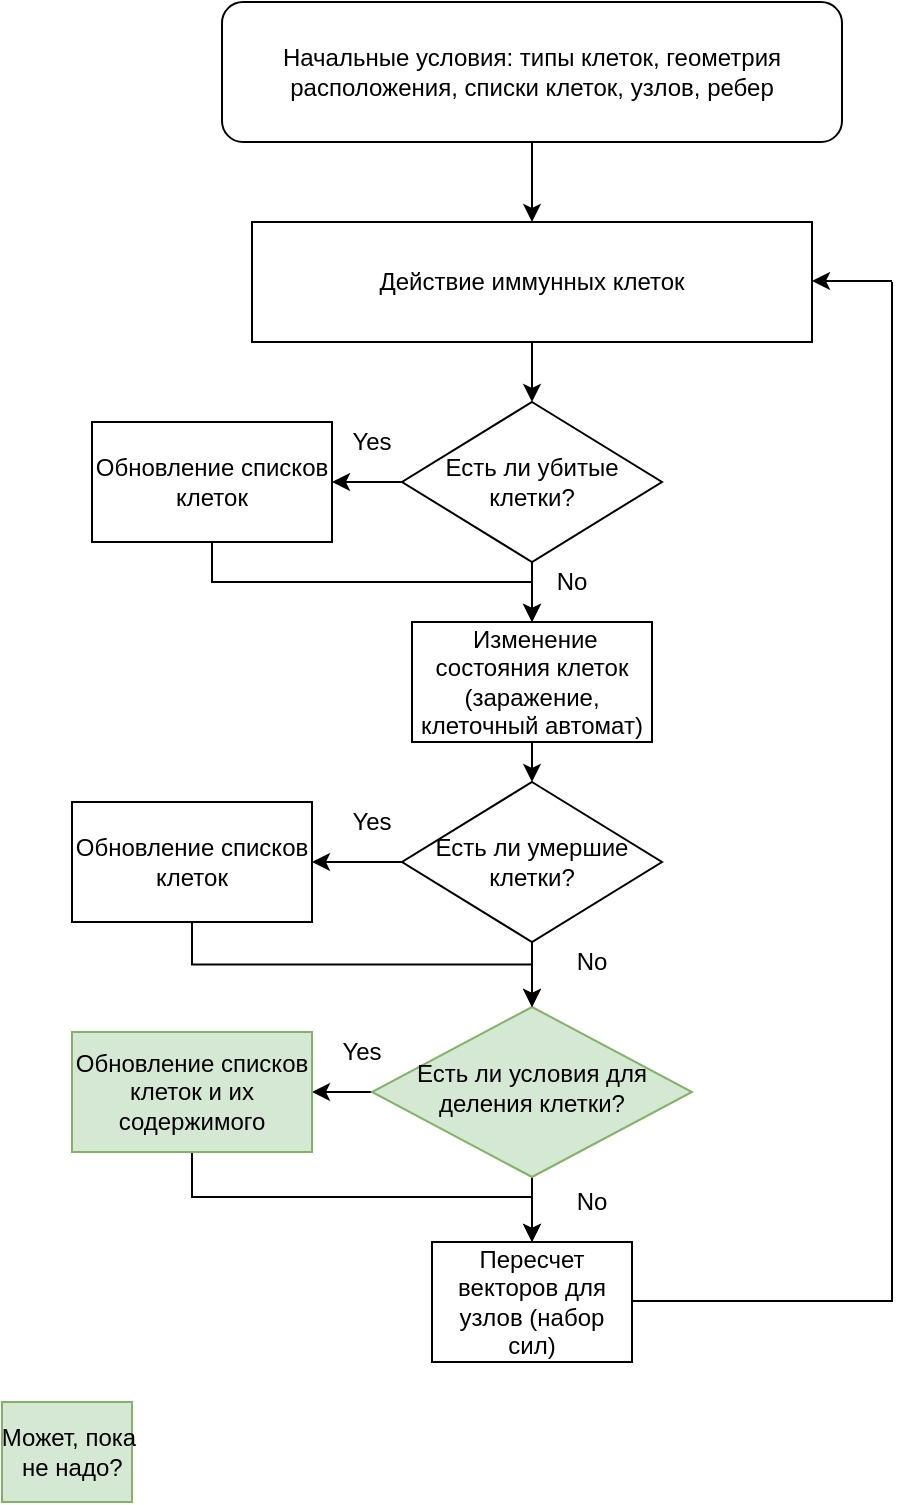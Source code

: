 <mxfile version="12.8.5" type="google" pages="3"><diagram id="C5RBs43oDa-KdzZeNtuy" name="Page-1"><mxGraphModel dx="2249" dy="745" grid="1" gridSize="10" guides="1" tooltips="1" connect="1" arrows="1" fold="1" page="1" pageScale="1" pageWidth="827" pageHeight="1169" math="0" shadow="0"><root><mxCell id="WIyWlLk6GJQsqaUBKTNV-0"/><mxCell id="WIyWlLk6GJQsqaUBKTNV-1" parent="WIyWlLk6GJQsqaUBKTNV-0"/><mxCell id="aCpqsOG1K6rapYn-2oq1-1" style="edgeStyle=orthogonalEdgeStyle;rounded=0;orthogonalLoop=1;jettySize=auto;html=1;exitX=0.5;exitY=1;exitDx=0;exitDy=0;entryX=0.5;entryY=0;entryDx=0;entryDy=0;" edge="1" parent="WIyWlLk6GJQsqaUBKTNV-1" source="WIyWlLk6GJQsqaUBKTNV-3" target="LQNZfrvs3DlRAXEN0VES-21"><mxGeometry relative="1" as="geometry"/></mxCell><mxCell id="WIyWlLk6GJQsqaUBKTNV-3" value="Начальные условия: типы клеток, геометрия расположения, списки клеток, узлов, ребер" style="rounded=1;whiteSpace=wrap;html=1;fontSize=12;glass=0;strokeWidth=1;shadow=0;" parent="WIyWlLk6GJQsqaUBKTNV-1" vertex="1"><mxGeometry x="-255" y="10" width="310" height="70" as="geometry"/></mxCell><mxCell id="aCpqsOG1K6rapYn-2oq1-20" style="edgeStyle=orthogonalEdgeStyle;rounded=0;orthogonalLoop=1;jettySize=auto;html=1;exitX=0;exitY=0.5;exitDx=0;exitDy=0;entryX=1;entryY=0.5;entryDx=0;entryDy=0;" edge="1" parent="WIyWlLk6GJQsqaUBKTNV-1" source="WIyWlLk6GJQsqaUBKTNV-6" target="LQNZfrvs3DlRAXEN0VES-6"><mxGeometry relative="1" as="geometry"/></mxCell><mxCell id="aCpqsOG1K6rapYn-2oq1-22" style="edgeStyle=orthogonalEdgeStyle;rounded=0;orthogonalLoop=1;jettySize=auto;html=1;exitX=0.5;exitY=1;exitDx=0;exitDy=0;" edge="1" parent="WIyWlLk6GJQsqaUBKTNV-1" source="WIyWlLk6GJQsqaUBKTNV-6"><mxGeometry relative="1" as="geometry"><mxPoint x="-100" y="630" as="targetPoint"/></mxGeometry></mxCell><mxCell id="WIyWlLk6GJQsqaUBKTNV-6" value="Есть ли условия для деления клетки?" style="rhombus;whiteSpace=wrap;html=1;shadow=0;fontFamily=Helvetica;fontSize=12;align=center;strokeWidth=1;spacing=6;spacingTop=-4;fillColor=#d5e8d4;strokeColor=#82b366;" parent="WIyWlLk6GJQsqaUBKTNV-1" vertex="1"><mxGeometry x="-180" y="512.5" width="160" height="85" as="geometry"/></mxCell><mxCell id="LQNZfrvs3DlRAXEN0VES-0" value="Пересчет векторов для узлов (набор сил)" style="rounded=0;whiteSpace=wrap;html=1;" parent="WIyWlLk6GJQsqaUBKTNV-1" vertex="1"><mxGeometry x="-150" y="630" width="100" height="60" as="geometry"/></mxCell><mxCell id="aCpqsOG1K6rapYn-2oq1-21" style="edgeStyle=orthogonalEdgeStyle;rounded=0;orthogonalLoop=1;jettySize=auto;html=1;exitX=0.5;exitY=1;exitDx=0;exitDy=0;entryX=0.5;entryY=0;entryDx=0;entryDy=0;" edge="1" parent="WIyWlLk6GJQsqaUBKTNV-1" source="LQNZfrvs3DlRAXEN0VES-6" target="LQNZfrvs3DlRAXEN0VES-0"><mxGeometry relative="1" as="geometry"/></mxCell><mxCell id="LQNZfrvs3DlRAXEN0VES-6" value="Обновление списков клеток и их содержимого" style="rounded=0;whiteSpace=wrap;html=1;fillColor=#d5e8d4;strokeColor=#82b366;" parent="WIyWlLk6GJQsqaUBKTNV-1" vertex="1"><mxGeometry x="-330" y="525" width="120" height="60" as="geometry"/></mxCell><mxCell id="aCpqsOG1K6rapYn-2oq1-12" style="edgeStyle=orthogonalEdgeStyle;rounded=0;orthogonalLoop=1;jettySize=auto;html=1;exitX=0.5;exitY=1;exitDx=0;exitDy=0;entryX=0.5;entryY=0;entryDx=0;entryDy=0;" edge="1" parent="WIyWlLk6GJQsqaUBKTNV-1" source="LQNZfrvs3DlRAXEN0VES-21" target="aCpqsOG1K6rapYn-2oq1-3"><mxGeometry relative="1" as="geometry"/></mxCell><mxCell id="LQNZfrvs3DlRAXEN0VES-21" value="&lt;span style=&quot;white-space: normal&quot;&gt;Действие иммунных клеток&lt;/span&gt;" style="rounded=0;whiteSpace=wrap;html=1;" parent="WIyWlLk6GJQsqaUBKTNV-1" vertex="1"><mxGeometry x="-240" y="120" width="280" height="60" as="geometry"/></mxCell><mxCell id="aCpqsOG1K6rapYn-2oq1-16" style="edgeStyle=orthogonalEdgeStyle;rounded=0;orthogonalLoop=1;jettySize=auto;html=1;exitX=0.5;exitY=1;exitDx=0;exitDy=0;entryX=0.5;entryY=0;entryDx=0;entryDy=0;" edge="1" parent="WIyWlLk6GJQsqaUBKTNV-1" source="aCpqsOG1K6rapYn-2oq1-0" target="aCpqsOG1K6rapYn-2oq1-5"><mxGeometry relative="1" as="geometry"/></mxCell><mxCell id="aCpqsOG1K6rapYn-2oq1-0" value="&lt;span style=&quot;white-space: normal&quot;&gt;&amp;nbsp;Изменение состояния клеток (заражение, клеточный автомат)&lt;/span&gt;" style="rounded=0;whiteSpace=wrap;html=1;" vertex="1" parent="WIyWlLk6GJQsqaUBKTNV-1"><mxGeometry x="-160" y="320" width="120" height="60" as="geometry"/></mxCell><mxCell id="aCpqsOG1K6rapYn-2oq1-13" style="edgeStyle=orthogonalEdgeStyle;rounded=0;orthogonalLoop=1;jettySize=auto;html=1;exitX=0;exitY=0.5;exitDx=0;exitDy=0;entryX=1;entryY=0.5;entryDx=0;entryDy=0;" edge="1" parent="WIyWlLk6GJQsqaUBKTNV-1" source="aCpqsOG1K6rapYn-2oq1-3" target="aCpqsOG1K6rapYn-2oq1-4"><mxGeometry relative="1" as="geometry"/></mxCell><mxCell id="aCpqsOG1K6rapYn-2oq1-15" style="edgeStyle=orthogonalEdgeStyle;rounded=0;orthogonalLoop=1;jettySize=auto;html=1;exitX=0.5;exitY=1;exitDx=0;exitDy=0;" edge="1" parent="WIyWlLk6GJQsqaUBKTNV-1" source="aCpqsOG1K6rapYn-2oq1-3"><mxGeometry relative="1" as="geometry"><mxPoint x="-100" y="320" as="targetPoint"/></mxGeometry></mxCell><mxCell id="aCpqsOG1K6rapYn-2oq1-3" value="Есть ли убитые клетки?" style="rhombus;whiteSpace=wrap;html=1;" vertex="1" parent="WIyWlLk6GJQsqaUBKTNV-1"><mxGeometry x="-165" y="210" width="130" height="80" as="geometry"/></mxCell><mxCell id="aCpqsOG1K6rapYn-2oq1-14" style="edgeStyle=orthogonalEdgeStyle;rounded=0;orthogonalLoop=1;jettySize=auto;html=1;exitX=0.5;exitY=1;exitDx=0;exitDy=0;entryX=0.5;entryY=0;entryDx=0;entryDy=0;" edge="1" parent="WIyWlLk6GJQsqaUBKTNV-1" source="aCpqsOG1K6rapYn-2oq1-4" target="aCpqsOG1K6rapYn-2oq1-0"><mxGeometry relative="1" as="geometry"/></mxCell><mxCell id="aCpqsOG1K6rapYn-2oq1-4" value="Обновление списков клеток" style="rounded=0;whiteSpace=wrap;html=1;" vertex="1" parent="WIyWlLk6GJQsqaUBKTNV-1"><mxGeometry x="-320" y="220" width="120" height="60" as="geometry"/></mxCell><mxCell id="aCpqsOG1K6rapYn-2oq1-17" style="edgeStyle=orthogonalEdgeStyle;rounded=0;orthogonalLoop=1;jettySize=auto;html=1;exitX=0;exitY=0.5;exitDx=0;exitDy=0;entryX=1;entryY=0.5;entryDx=0;entryDy=0;" edge="1" parent="WIyWlLk6GJQsqaUBKTNV-1" source="aCpqsOG1K6rapYn-2oq1-5" target="aCpqsOG1K6rapYn-2oq1-6"><mxGeometry relative="1" as="geometry"/></mxCell><mxCell id="aCpqsOG1K6rapYn-2oq1-19" style="edgeStyle=orthogonalEdgeStyle;rounded=0;orthogonalLoop=1;jettySize=auto;html=1;exitX=0.5;exitY=1;exitDx=0;exitDy=0;entryX=0.5;entryY=0;entryDx=0;entryDy=0;" edge="1" parent="WIyWlLk6GJQsqaUBKTNV-1" source="aCpqsOG1K6rapYn-2oq1-5" target="WIyWlLk6GJQsqaUBKTNV-6"><mxGeometry relative="1" as="geometry"><mxPoint x="-100" y="510" as="targetPoint"/></mxGeometry></mxCell><mxCell id="aCpqsOG1K6rapYn-2oq1-5" value="Есть ли умершие клетки?" style="rhombus;whiteSpace=wrap;html=1;" vertex="1" parent="WIyWlLk6GJQsqaUBKTNV-1"><mxGeometry x="-165" y="400" width="130" height="80" as="geometry"/></mxCell><mxCell id="aCpqsOG1K6rapYn-2oq1-18" style="edgeStyle=orthogonalEdgeStyle;rounded=0;orthogonalLoop=1;jettySize=auto;html=1;exitX=0.5;exitY=1;exitDx=0;exitDy=0;entryX=0.5;entryY=0;entryDx=0;entryDy=0;" edge="1" parent="WIyWlLk6GJQsqaUBKTNV-1" source="aCpqsOG1K6rapYn-2oq1-6" target="WIyWlLk6GJQsqaUBKTNV-6"><mxGeometry relative="1" as="geometry"/></mxCell><mxCell id="aCpqsOG1K6rapYn-2oq1-6" value="Обновление списков клеток" style="rounded=0;whiteSpace=wrap;html=1;" vertex="1" parent="WIyWlLk6GJQsqaUBKTNV-1"><mxGeometry x="-330" y="410" width="120" height="60" as="geometry"/></mxCell><mxCell id="aCpqsOG1K6rapYn-2oq1-28" value="" style="group" vertex="1" connectable="0" parent="WIyWlLk6GJQsqaUBKTNV-1"><mxGeometry x="-50" y="149.5" width="130" height="510.5" as="geometry"/></mxCell><mxCell id="aCpqsOG1K6rapYn-2oq1-25" value="" style="endArrow=none;html=1;" edge="1" parent="aCpqsOG1K6rapYn-2oq1-28"><mxGeometry width="50" height="50" relative="1" as="geometry"><mxPoint x="130" y="510.5" as="sourcePoint"/><mxPoint x="130" y="0.5" as="targetPoint"/></mxGeometry></mxCell><mxCell id="aCpqsOG1K6rapYn-2oq1-26" value="" style="endArrow=classic;html=1;" edge="1" parent="aCpqsOG1K6rapYn-2oq1-28"><mxGeometry width="50" height="50" relative="1" as="geometry"><mxPoint x="130" as="sourcePoint"/><mxPoint x="90" as="targetPoint"/></mxGeometry></mxCell><mxCell id="aCpqsOG1K6rapYn-2oq1-27" value="" style="endArrow=none;html=1;" edge="1" parent="aCpqsOG1K6rapYn-2oq1-28"><mxGeometry width="50" height="50" relative="1" as="geometry"><mxPoint y="510" as="sourcePoint"/><mxPoint x="130" y="510" as="targetPoint"/></mxGeometry></mxCell><mxCell id="aCpqsOG1K6rapYn-2oq1-29" value="No" style="text;html=1;strokeColor=none;fillColor=none;align=center;verticalAlign=middle;whiteSpace=wrap;rounded=0;" vertex="1" parent="WIyWlLk6GJQsqaUBKTNV-1"><mxGeometry x="-100" y="290" width="40" height="20" as="geometry"/></mxCell><mxCell id="aCpqsOG1K6rapYn-2oq1-30" value="No" style="text;html=1;strokeColor=none;fillColor=none;align=center;verticalAlign=middle;whiteSpace=wrap;rounded=0;" vertex="1" parent="WIyWlLk6GJQsqaUBKTNV-1"><mxGeometry x="-90" y="480" width="40" height="20" as="geometry"/></mxCell><mxCell id="aCpqsOG1K6rapYn-2oq1-31" value="No" style="text;html=1;strokeColor=none;fillColor=none;align=center;verticalAlign=middle;whiteSpace=wrap;rounded=0;" vertex="1" parent="WIyWlLk6GJQsqaUBKTNV-1"><mxGeometry x="-90" y="600" width="40" height="20" as="geometry"/></mxCell><mxCell id="aCpqsOG1K6rapYn-2oq1-34" value="Yes" style="text;html=1;strokeColor=none;fillColor=none;align=center;verticalAlign=middle;whiteSpace=wrap;rounded=0;" vertex="1" parent="WIyWlLk6GJQsqaUBKTNV-1"><mxGeometry x="-200" y="220" width="40" height="20" as="geometry"/></mxCell><mxCell id="aCpqsOG1K6rapYn-2oq1-36" value="Yes" style="text;html=1;strokeColor=none;fillColor=none;align=center;verticalAlign=middle;whiteSpace=wrap;rounded=0;" vertex="1" parent="WIyWlLk6GJQsqaUBKTNV-1"><mxGeometry x="-200" y="410" width="40" height="20" as="geometry"/></mxCell><mxCell id="aCpqsOG1K6rapYn-2oq1-37" value="Yes" style="text;html=1;strokeColor=none;fillColor=none;align=center;verticalAlign=middle;whiteSpace=wrap;rounded=0;" vertex="1" parent="WIyWlLk6GJQsqaUBKTNV-1"><mxGeometry x="-205" y="525" width="40" height="20" as="geometry"/></mxCell><mxCell id="2TLnk_XSJLZdbE41Aavh-0" value="Может, пока&lt;br&gt;&amp;nbsp;не надо?" style="html=1;fillColor=#d5e8d4;strokeColor=#82b366;" vertex="1" parent="WIyWlLk6GJQsqaUBKTNV-1"><mxGeometry x="-365" y="710" width="65" height="50" as="geometry"/></mxCell></root></mxGraphModel></diagram><diagram id="OmVHILXZXAvYRI9xxoyT" name="Page-2"><mxGraphModel dx="460" dy="735" grid="1" gridSize="10" guides="1" tooltips="1" connect="1" arrows="1" fold="1" page="1" pageScale="1" pageWidth="827" pageHeight="1169" math="0" shadow="0"><root><mxCell id="O43IuhTdlJsF5CyyMjgn-0"/><mxCell id="O43IuhTdlJsF5CyyMjgn-1" parent="O43IuhTdlJsF5CyyMjgn-0"/><mxCell id="zD4MVY5S7bpQZYcgTyjd-4" style="edgeStyle=orthogonalEdgeStyle;rounded=0;orthogonalLoop=1;jettySize=auto;html=1;exitX=0.5;exitY=1;exitDx=0;exitDy=0;entryX=0.5;entryY=0;entryDx=0;entryDy=0;" edge="1" parent="O43IuhTdlJsF5CyyMjgn-1" source="vTlve7728s7alTiu9T5U-8" target="vTlve7728s7alTiu9T5U-10"><mxGeometry relative="1" as="geometry"/></mxCell><mxCell id="vTlve7728s7alTiu9T5U-8" value="Link" style="rounded=1;whiteSpace=wrap;html=1;" parent="O43IuhTdlJsF5CyyMjgn-1" vertex="1"><mxGeometry x="520" y="10" width="80" height="40" as="geometry"/></mxCell><mxCell id="vTlve7728s7alTiu9T5U-15" style="edgeStyle=orthogonalEdgeStyle;rounded=0;orthogonalLoop=1;jettySize=auto;html=1;exitX=0.5;exitY=1;exitDx=0;exitDy=0;entryX=0.5;entryY=0;entryDx=0;entryDy=0;" parent="O43IuhTdlJsF5CyyMjgn-1" source="vTlve7728s7alTiu9T5U-9" target="vTlve7728s7alTiu9T5U-12" edge="1"><mxGeometry relative="1" as="geometry"/></mxCell><mxCell id="vTlve7728s7alTiu9T5U-9" value="Node" style="rounded=1;whiteSpace=wrap;html=1;" parent="O43IuhTdlJsF5CyyMjgn-1" vertex="1"><mxGeometry x="340" y="10" width="80" height="40" as="geometry"/></mxCell><mxCell id="vTlve7728s7alTiu9T5U-19" style="edgeStyle=orthogonalEdgeStyle;rounded=0;orthogonalLoop=1;jettySize=auto;html=1;exitX=0.5;exitY=1;exitDx=0;exitDy=0;" parent="O43IuhTdlJsF5CyyMjgn-1" source="vTlve7728s7alTiu9T5U-10" target="vTlve7728s7alTiu9T5U-17" edge="1"><mxGeometry relative="1" as="geometry"><mxPoint x="470" y="200" as="sourcePoint"/></mxGeometry></mxCell><mxCell id="vTlve7728s7alTiu9T5U-10" value="пересчет длины" style="rounded=0;whiteSpace=wrap;html=1;fillColor=#dae8fc;strokeColor=#6c8ebf;" parent="O43IuhTdlJsF5CyyMjgn-1" vertex="1"><mxGeometry x="520" y="80" width="80" height="60" as="geometry"/></mxCell><mxCell id="zD4MVY5S7bpQZYcgTyjd-3" style="edgeStyle=orthogonalEdgeStyle;rounded=0;orthogonalLoop=1;jettySize=auto;html=1;exitX=0.5;exitY=1;exitDx=0;exitDy=0;entryX=0.5;entryY=0;entryDx=0;entryDy=0;" edge="1" parent="O43IuhTdlJsF5CyyMjgn-1" source="vTlve7728s7alTiu9T5U-12" target="vTlve7728s7alTiu9T5U-14"><mxGeometry relative="1" as="geometry"/></mxCell><mxCell id="vTlve7728s7alTiu9T5U-12" value="Чтение информации о площади клетки" style="rounded=0;whiteSpace=wrap;html=1;fillColor=#dae8fc;strokeColor=#6c8ebf;" parent="O43IuhTdlJsF5CyyMjgn-1" vertex="1"><mxGeometry x="340" y="80" width="80" height="60" as="geometry"/></mxCell><mxCell id="vTlve7728s7alTiu9T5U-13" value="чтение других объектов&amp;nbsp;" style="rounded=0;whiteSpace=wrap;html=1;fillColor=#dae8fc;strokeColor=#6c8ebf;" parent="O43IuhTdlJsF5CyyMjgn-1" vertex="1"><mxGeometry x="560" y="640" width="80" height="40" as="geometry"/></mxCell><mxCell id="vTlve7728s7alTiu9T5U-14" value="&lt;span style=&quot;white-space: normal&quot;&gt;чтение информации о длине смежных ребер&lt;/span&gt;" style="rounded=0;whiteSpace=wrap;html=1;fillColor=#dae8fc;strokeColor=#6c8ebf;" parent="O43IuhTdlJsF5CyyMjgn-1" vertex="1"><mxGeometry x="320" y="160" width="120" height="80" as="geometry"/></mxCell><mxCell id="vTlve7728s7alTiu9T5U-20" style="edgeStyle=orthogonalEdgeStyle;rounded=0;orthogonalLoop=1;jettySize=auto;html=1;exitX=0.5;exitY=1;exitDx=0;exitDy=0;entryX=0.5;entryY=0;entryDx=0;entryDy=0;" parent="O43IuhTdlJsF5CyyMjgn-1" source="vTlve7728s7alTiu9T5U-17" target="vTlve7728s7alTiu9T5U-25" edge="1"><mxGeometry relative="1" as="geometry"/></mxCell><mxCell id="vTlve7728s7alTiu9T5U-17" value="поиск узлов в окрестностях притяж. и отталк. (в списках соседних клеток и подвижных)" style="rounded=0;whiteSpace=wrap;html=1;fillColor=#dae8fc;strokeColor=#6c8ebf;" parent="O43IuhTdlJsF5CyyMjgn-1" vertex="1"><mxGeometry x="500" y="160" width="120" height="80" as="geometry"/></mxCell><mxCell id="vTlve7728s7alTiu9T5U-18" value="сообщение информации этим узлам о прит/отт от этого ребра" style="rounded=0;whiteSpace=wrap;html=1;fillColor=#f8cecc;strokeColor=#b85450;" parent="O43IuhTdlJsF5CyyMjgn-1" vertex="1"><mxGeometry x="500" y="340" width="120" height="60" as="geometry"/></mxCell><mxCell id="vTlve7728s7alTiu9T5U-21" value="запись в другие объекты" style="rounded=0;whiteSpace=wrap;html=1;fillColor=#f8cecc;strokeColor=#b85450;" parent="O43IuhTdlJsF5CyyMjgn-1" vertex="1"><mxGeometry x="650" y="640" width="80" height="40" as="geometry"/></mxCell><mxCell id="vTlve7728s7alTiu9T5U-26" style="edgeStyle=orthogonalEdgeStyle;rounded=0;orthogonalLoop=1;jettySize=auto;html=1;exitX=0.5;exitY=1;exitDx=0;exitDy=0;entryX=0.5;entryY=0;entryDx=0;entryDy=0;" parent="O43IuhTdlJsF5CyyMjgn-1" source="vTlve7728s7alTiu9T5U-25" target="vTlve7728s7alTiu9T5U-18" edge="1"><mxGeometry relative="1" as="geometry"/></mxCell><mxCell id="vTlve7728s7alTiu9T5U-25" value="Расчет Fприт, Fотт для каждого найденного узла" style="rounded=0;whiteSpace=wrap;html=1;" parent="O43IuhTdlJsF5CyyMjgn-1" vertex="1"><mxGeometry x="500" y="260" width="120" height="60" as="geometry"/></mxCell><mxCell id="zD4MVY5S7bpQZYcgTyjd-6" style="edgeStyle=orthogonalEdgeStyle;rounded=0;orthogonalLoop=1;jettySize=auto;html=1;exitX=0.5;exitY=1;exitDx=0;exitDy=0;entryX=0.5;entryY=0;entryDx=0;entryDy=0;" edge="1" parent="O43IuhTdlJsF5CyyMjgn-1" source="vTlve7728s7alTiu9T5U-22" target="zD4MVY5S7bpQZYcgTyjd-5"><mxGeometry relative="1" as="geometry"/></mxCell><mxCell id="vTlve7728s7alTiu9T5U-22" value="Расчет Fвнут и Fупр" style="rounded=0;whiteSpace=wrap;html=1;" parent="O43IuhTdlJsF5CyyMjgn-1" vertex="1"><mxGeometry x="320" y="290" width="120" height="60" as="geometry"/></mxCell><mxCell id="zD4MVY5S7bpQZYcgTyjd-2" style="edgeStyle=orthogonalEdgeStyle;rounded=0;orthogonalLoop=1;jettySize=auto;html=1;exitX=0.5;exitY=1;exitDx=0;exitDy=0;" edge="1" parent="O43IuhTdlJsF5CyyMjgn-1" source="vTlve7728s7alTiu9T5U-14" target="vTlve7728s7alTiu9T5U-22"><mxGeometry relative="1" as="geometry"><mxPoint x="380" y="310" as="targetPoint"/><mxPoint x="440" y="180" as="sourcePoint"/></mxGeometry></mxCell><mxCell id="zD4MVY5S7bpQZYcgTyjd-8" value="" style="edgeStyle=orthogonalEdgeStyle;rounded=0;orthogonalLoop=1;jettySize=auto;html=1;" edge="1" parent="O43IuhTdlJsF5CyyMjgn-1" source="zD4MVY5S7bpQZYcgTyjd-5" target="zD4MVY5S7bpQZYcgTyjd-7"><mxGeometry relative="1" as="geometry"/></mxCell><mxCell id="zD4MVY5S7bpQZYcgTyjd-5" value="Суммирование сил, подсчет вектора" style="rounded=0;whiteSpace=wrap;html=1;" vertex="1" parent="O43IuhTdlJsF5CyyMjgn-1"><mxGeometry x="330" y="420" width="100" height="50" as="geometry"/></mxCell><mxCell id="zD4MVY5S7bpQZYcgTyjd-7" value="Поиск ребра, с которым есть пересечение, пересчет вектора" style="rounded=0;whiteSpace=wrap;html=1;fillColor=#dae8fc;strokeColor=#6c8ebf;" vertex="1" parent="O43IuhTdlJsF5CyyMjgn-1"><mxGeometry x="320" y="480" width="120" height="80" as="geometry"/></mxCell><mxCell id="zD4MVY5S7bpQZYcgTyjd-9" value="" style="endArrow=none;dashed=1;html=1;" edge="1" parent="O43IuhTdlJsF5CyyMjgn-1"><mxGeometry width="50" height="50" relative="1" as="geometry"><mxPoint x="200" y="250" as="sourcePoint"/><mxPoint x="680" y="250" as="targetPoint"/></mxGeometry></mxCell><mxCell id="zD4MVY5S7bpQZYcgTyjd-10" value="" style="endArrow=none;dashed=1;html=1;" edge="1" parent="O43IuhTdlJsF5CyyMjgn-1"><mxGeometry width="50" height="50" relative="1" as="geometry"><mxPoint x="200" y="150" as="sourcePoint"/><mxPoint x="680" y="150" as="targetPoint"/></mxGeometry></mxCell><mxCell id="zD4MVY5S7bpQZYcgTyjd-11" value="" style="endArrow=none;dashed=1;html=1;" edge="1" parent="O43IuhTdlJsF5CyyMjgn-1"><mxGeometry width="50" height="50" relative="1" as="geometry"><mxPoint x="200" y="410" as="sourcePoint"/><mxPoint x="680" y="410" as="targetPoint"/></mxGeometry></mxCell></root></mxGraphModel></diagram><diagram id="3HAgGv2pTbBpdTPw3EUl" name="Page-3"><mxGraphModel dx="2249" dy="794" grid="1" gridSize="10" guides="1" tooltips="1" connect="1" arrows="1" fold="1" page="1" pageScale="1" pageWidth="827" pageHeight="1169" math="0" shadow="0"><root><mxCell id="fs_kDboH3HkTz7KELjV1-0"/><mxCell id="fs_kDboH3HkTz7KELjV1-1" parent="fs_kDboH3HkTz7KELjV1-0"/><mxCell id="fs_kDboH3HkTz7KELjV1-21" value="" style="endArrow=diamondThin;endFill=1;endSize=24;html=1;exitX=1;exitY=0.5;exitDx=0;exitDy=0;entryX=0;entryY=0.5;entryDx=0;entryDy=0;" edge="1" parent="fs_kDboH3HkTz7KELjV1-1" source="fs_kDboH3HkTz7KELjV1-11" target="fs_kDboH3HkTz7KELjV1-7"><mxGeometry width="160" relative="1" as="geometry"><mxPoint x="220" y="440" as="sourcePoint"/><mxPoint x="220" y="368.99" as="targetPoint"/></mxGeometry></mxCell><mxCell id="fs_kDboH3HkTz7KELjV1-42" value="4..*" style="text;html=1;align=center;verticalAlign=middle;resizable=0;points=[];labelBackgroundColor=#ffffff;" vertex="1" connectable="0" parent="fs_kDboH3HkTz7KELjV1-21"><mxGeometry x="-0.527" y="-3" relative="1" as="geometry"><mxPoint as="offset"/></mxGeometry></mxCell><mxCell id="fs_kDboH3HkTz7KELjV1-44" value="1" style="text;html=1;align=center;verticalAlign=middle;resizable=0;points=[];labelBackgroundColor=#ffffff;" vertex="1" connectable="0" parent="fs_kDboH3HkTz7KELjV1-21"><mxGeometry x="0.575" relative="1" as="geometry"><mxPoint x="-7.22" y="9.29" as="offset"/></mxGeometry></mxCell><mxCell id="fs_kDboH3HkTz7KELjV1-22" value="" style="endArrow=diamondThin;endFill=1;endSize=24;html=1;exitX=1;exitY=0.5;exitDx=0;exitDy=0;entryX=-0.019;entryY=0.8;entryDx=0;entryDy=0;entryPerimeter=0;" edge="1" parent="fs_kDboH3HkTz7KELjV1-1" source="fs_kDboH3HkTz7KELjV1-17" target="fs_kDboH3HkTz7KELjV1-7"><mxGeometry width="160" relative="1" as="geometry"><mxPoint x="340" y="440" as="sourcePoint"/><mxPoint x="340" y="380" as="targetPoint"/></mxGeometry></mxCell><mxCell id="fs_kDboH3HkTz7KELjV1-43" value="4..*" style="text;html=1;align=center;verticalAlign=middle;resizable=0;points=[];labelBackgroundColor=#ffffff;" vertex="1" connectable="0" parent="fs_kDboH3HkTz7KELjV1-22"><mxGeometry x="-0.446" relative="1" as="geometry"><mxPoint as="offset"/></mxGeometry></mxCell><mxCell id="fs_kDboH3HkTz7KELjV1-45" value="1" style="text;html=1;align=center;verticalAlign=middle;resizable=0;points=[];labelBackgroundColor=#ffffff;" vertex="1" connectable="0" parent="fs_kDboH3HkTz7KELjV1-22"><mxGeometry x="0.662" y="-2" relative="1" as="geometry"><mxPoint y="15.41" as="offset"/></mxGeometry></mxCell><mxCell id="fs_kDboH3HkTz7KELjV1-32" value="Extends" style="endArrow=block;endSize=16;endFill=0;html=1;exitX=0.806;exitY=0.012;exitDx=0;exitDy=0;exitPerimeter=0;entryX=0.238;entryY=1.094;entryDx=0;entryDy=0;entryPerimeter=0;" edge="1" parent="fs_kDboH3HkTz7KELjV1-1" source="fs_kDboH3HkTz7KELjV1-23" target="fs_kDboH3HkTz7KELjV1-9"><mxGeometry width="160" relative="1" as="geometry"><mxPoint x="330" y="340" as="sourcePoint"/><mxPoint x="490" y="340" as="targetPoint"/></mxGeometry></mxCell><mxCell id="fs_kDboH3HkTz7KELjV1-33" value="Extends" style="endArrow=block;endSize=16;endFill=0;html=1;exitX=0.156;exitY=-0.047;exitDx=0;exitDy=0;exitPerimeter=0;entryX=0.763;entryY=1.094;entryDx=0;entryDy=0;entryPerimeter=0;" edge="1" parent="fs_kDboH3HkTz7KELjV1-1" source="fs_kDboH3HkTz7KELjV1-27" target="fs_kDboH3HkTz7KELjV1-9"><mxGeometry width="160" relative="1" as="geometry"><mxPoint x="330" y="340" as="sourcePoint"/><mxPoint x="490" y="340" as="targetPoint"/></mxGeometry></mxCell><mxCell id="fs_kDboH3HkTz7KELjV1-35" value="Use" style="endArrow=open;endSize=12;dashed=1;html=1;exitX=0.231;exitY=0;exitDx=0;exitDy=0;exitPerimeter=0;entryX=0.225;entryY=1;entryDx=0;entryDy=0;entryPerimeter=0;" edge="1" parent="fs_kDboH3HkTz7KELjV1-1" source="fs_kDboH3HkTz7KELjV1-16" target="fs_kDboH3HkTz7KELjV1-13"><mxGeometry x="0.182" y="27" width="160" relative="1" as="geometry"><mxPoint x="7" y="286" as="sourcePoint"/><mxPoint x="7" y="200" as="targetPoint"/><mxPoint as="offset"/></mxGeometry></mxCell><mxCell id="fs_kDboH3HkTz7KELjV1-37" value="Use" style="endArrow=open;endSize=12;dashed=1;html=1;exitX=0.863;exitY=1.031;exitDx=0;exitDy=0;exitPerimeter=0;entryX=0.863;entryY=-0.007;entryDx=0;entryDy=0;entryPerimeter=0;" edge="1" parent="fs_kDboH3HkTz7KELjV1-1" source="fs_kDboH3HkTz7KELjV1-13" target="fs_kDboH3HkTz7KELjV1-16"><mxGeometry x="-0.329" y="-19" width="160" relative="1" as="geometry"><mxPoint x="120" y="245" as="sourcePoint"/><mxPoint x="105" y="300" as="targetPoint"/><mxPoint as="offset"/></mxGeometry></mxCell><mxCell id="fs_kDboH3HkTz7KELjV1-64" value="Extends" style="endArrow=block;endSize=16;endFill=0;html=1;exitX=0.25;exitY=0;exitDx=0;exitDy=0;entryX=0.831;entryY=0.962;entryDx=0;entryDy=0;entryPerimeter=0;" edge="1" parent="fs_kDboH3HkTz7KELjV1-1" source="fs_kDboH3HkTz7KELjV1-58" target="fs_kDboH3HkTz7KELjV1-30"><mxGeometry width="160" relative="1" as="geometry"><mxPoint x="140" y="340" as="sourcePoint"/><mxPoint x="300" y="340" as="targetPoint"/></mxGeometry></mxCell><mxCell id="fs_kDboH3HkTz7KELjV1-67" value="Extends" style="endArrow=block;endSize=16;endFill=0;html=1;exitX=0.75;exitY=0;exitDx=0;exitDy=0;" edge="1" parent="fs_kDboH3HkTz7KELjV1-1" source="fs_kDboH3HkTz7KELjV1-54" target="fs_kDboH3HkTz7KELjV1-30"><mxGeometry width="160" relative="1" as="geometry"><mxPoint x="140" y="340" as="sourcePoint"/><mxPoint x="300" y="340" as="targetPoint"/></mxGeometry></mxCell><mxCell id="WzFGeciiBiVjewhQUIWf-0" value="" style="endArrow=block;dashed=1;endFill=0;endSize=12;html=1;entryX=0;entryY=0.5;entryDx=0;entryDy=0;exitX=1;exitY=0.5;exitDx=0;exitDy=0;" edge="1" parent="fs_kDboH3HkTz7KELjV1-1" source="fs_kDboH3HkTz7KELjV1-47" target="fs_kDboH3HkTz7KELjV1-76"><mxGeometry width="160" relative="1" as="geometry"><mxPoint x="180" y="220" as="sourcePoint"/><mxPoint x="430" y="59" as="targetPoint"/></mxGeometry></mxCell><mxCell id="fs_kDboH3HkTz7KELjV1-6" value="Cell" style="swimlane;fontStyle=3;align=center;verticalAlign=top;childLayout=stackLayout;horizontal=1;startSize=26;horizontalStack=0;resizeParent=1;resizeParentMax=0;resizeLast=0;collapsible=1;marginBottom=0;" vertex="1" parent="fs_kDboH3HkTz7KELjV1-1"><mxGeometry x="200" y="200" width="170" height="220" as="geometry"/></mxCell><mxCell id="fs_kDboH3HkTz7KELjV1-7" value="# nodes: Node&#10;# links: Link&#10;# m_centre: t_point&#10;# m_area: double" style="text;strokeColor=none;fillColor=none;align=left;verticalAlign=top;spacingLeft=4;spacingRight=4;overflow=hidden;rotatable=0;points=[[0,0.5],[1,0.5]];portConstraint=eastwest;" vertex="1" parent="fs_kDboH3HkTz7KELjV1-6"><mxGeometry y="26" width="170" height="64" as="geometry"/></mxCell><mxCell id="fs_kDboH3HkTz7KELjV1-8" value="" style="line;strokeWidth=1;fillColor=none;align=left;verticalAlign=middle;spacingTop=-1;spacingLeft=3;spacingRight=3;rotatable=0;labelPosition=right;points=[];portConstraint=eastwest;" vertex="1" parent="fs_kDboH3HkTz7KELjV1-6"><mxGeometry y="90" width="170" height="8" as="geometry"/></mxCell><mxCell id="fs_kDboH3HkTz7KELjV1-9" value="+ Сell()&#10;+ get_centre(): t_point&#10;+ get_area(): double&#10;+ next_pos()&#10;+ f_gravitation()&#10;+ f_repulsion()&#10;+ f_restoring()&#10;+ f_pressure()" style="text;strokeColor=none;fillColor=none;align=left;verticalAlign=top;spacingLeft=4;spacingRight=4;overflow=hidden;rotatable=0;points=[[0,0.5],[1,0.5]];portConstraint=eastwest;fontStyle=0" vertex="1" parent="fs_kDboH3HkTz7KELjV1-6"><mxGeometry y="98" width="170" height="122" as="geometry"/></mxCell><mxCell id="fs_kDboH3HkTz7KELjV1-16" value="Link" style="swimlane;fontStyle=1;align=center;verticalAlign=top;childLayout=stackLayout;horizontal=1;startSize=26;horizontalStack=0;resizeParent=1;resizeParentMax=0;resizeLast=0;collapsible=1;marginBottom=0;" vertex="1" parent="fs_kDboH3HkTz7KELjV1-1"><mxGeometry x="-30" y="360" width="160" height="170" as="geometry"/></mxCell><mxCell id="fs_kDboH3HkTz7KELjV1-17" value="- m_length: double&#10;- l_node: Node&#10;- r_node: Node" style="text;strokeColor=none;fillColor=none;align=left;verticalAlign=top;spacingLeft=4;spacingRight=4;overflow=hidden;rotatable=0;points=[[0,0.5],[1,0.5]];portConstraint=eastwest;" vertex="1" parent="fs_kDboH3HkTz7KELjV1-16"><mxGeometry y="26" width="160" height="54" as="geometry"/></mxCell><mxCell id="fs_kDboH3HkTz7KELjV1-18" value="" style="line;strokeWidth=1;fillColor=none;align=left;verticalAlign=middle;spacingTop=-1;spacingLeft=3;spacingRight=3;rotatable=0;labelPosition=right;points=[];portConstraint=eastwest;" vertex="1" parent="fs_kDboH3HkTz7KELjV1-16"><mxGeometry y="80" width="160" height="8" as="geometry"/></mxCell><mxCell id="fs_kDboH3HkTz7KELjV1-19" value="+ Link()&#10;+Link(left, right: Node)&#10;+ get_length(): double&#10;+ set_length()&#10;+ get(set)_left(right)_node()" style="text;strokeColor=none;fillColor=none;align=left;verticalAlign=top;spacingLeft=4;spacingRight=4;overflow=hidden;rotatable=0;points=[[0,0.5],[1,0.5]];portConstraint=eastwest;" vertex="1" parent="fs_kDboH3HkTz7KELjV1-16"><mxGeometry y="88" width="160" height="82" as="geometry"/></mxCell><mxCell id="DMmc9Uh8hDx3P7Z-iUHA-1" value="1" style="endArrow=open;html=1;endSize=12;startArrow=diamondThin;startSize=14;startFill=1;edgeStyle=orthogonalEdgeStyle;align=left;verticalAlign=bottom;entryX=0.5;entryY=0;entryDx=0;entryDy=0;exitX=0.5;exitY=1;exitDx=0;exitDy=0;" edge="1" parent="fs_kDboH3HkTz7KELjV1-1" source="fs_kDboH3HkTz7KELjV1-46" target="fs_kDboH3HkTz7KELjV1-6"><mxGeometry x="-0.569" y="15" relative="1" as="geometry"><mxPoint x="285" y="150" as="sourcePoint"/><mxPoint x="450" y="310" as="targetPoint"/><mxPoint as="offset"/></mxGeometry></mxCell><mxCell id="fs_kDboH3HkTz7KELjV1-10" value="Node" style="swimlane;fontStyle=1;align=center;verticalAlign=top;childLayout=stackLayout;horizontal=1;startSize=26;horizontalStack=0;resizeParent=1;resizeParentMax=0;resizeLast=0;collapsible=1;marginBottom=0;" vertex="1" parent="fs_kDboH3HkTz7KELjV1-1"><mxGeometry x="-30" y="110" width="160" height="170" as="geometry"/></mxCell><mxCell id="fs_kDboH3HkTz7KELjV1-11" value="- pos: t_point&#10;- l_link: Link&#10;- r_link: Link" style="text;strokeColor=none;fillColor=none;align=left;verticalAlign=top;spacingLeft=4;spacingRight=4;overflow=hidden;rotatable=0;points=[[0,0.5],[1,0.5]];portConstraint=eastwest;" vertex="1" parent="fs_kDboH3HkTz7KELjV1-10"><mxGeometry y="26" width="160" height="54" as="geometry"/></mxCell><mxCell id="fs_kDboH3HkTz7KELjV1-12" value="" style="line;strokeWidth=1;fillColor=none;align=left;verticalAlign=middle;spacingTop=-1;spacingLeft=3;spacingRight=3;rotatable=0;labelPosition=right;points=[];portConstraint=eastwest;" vertex="1" parent="fs_kDboH3HkTz7KELjV1-10"><mxGeometry y="80" width="160" height="8" as="geometry"/></mxCell><mxCell id="fs_kDboH3HkTz7KELjV1-13" value="+ Node()&#10;+ Node(pos: t_point)&#10;+ get_pos(): pair&#10;+ set_pos(): pair&#10;+ get(set)_left(right)_link()" style="text;strokeColor=none;fillColor=none;align=left;verticalAlign=top;spacingLeft=4;spacingRight=4;overflow=hidden;rotatable=0;points=[[0,0.5],[1,0.5]];portConstraint=eastwest;" vertex="1" parent="fs_kDboH3HkTz7KELjV1-10"><mxGeometry y="88" width="160" height="82" as="geometry"/></mxCell><mxCell id="fs_kDboH3HkTz7KELjV1-23" value="StableCell" style="swimlane;fontStyle=1;align=center;verticalAlign=top;childLayout=stackLayout;horizontal=1;startSize=26;horizontalStack=0;resizeParent=1;resizeParentMax=0;resizeLast=0;collapsible=1;marginBottom=0;" vertex="1" parent="fs_kDboH3HkTz7KELjV1-1"><mxGeometry x="20" y="560" width="250" height="210" as="geometry"><mxRectangle x="70" y="460" width="90" height="26" as="alternateBounds"/></mxGeometry></mxCell><mxCell id="fs_kDboH3HkTz7KELjV1-24" value="- m_state: State&#10;- neighbors: std::vector&lt;Cell*&gt;" style="text;strokeColor=none;fillColor=none;align=left;verticalAlign=top;spacingLeft=4;spacingRight=4;overflow=hidden;rotatable=0;points=[[0,0.5],[1,0.5]];portConstraint=eastwest;" vertex="1" parent="fs_kDboH3HkTz7KELjV1-23"><mxGeometry y="26" width="250" height="44" as="geometry"/></mxCell><mxCell id="fs_kDboH3HkTz7KELjV1-25" value="" style="line;strokeWidth=1;fillColor=none;align=left;verticalAlign=middle;spacingTop=-1;spacingLeft=3;spacingRight=3;rotatable=0;labelPosition=right;points=[];portConstraint=eastwest;" vertex="1" parent="fs_kDboH3HkTz7KELjV1-23"><mxGeometry y="70" width="250" height="8" as="geometry"/></mxCell><mxCell id="fs_kDboH3HkTz7KELjV1-26" value="+ StableCell()&#10;+StableCell(points: std::vector&lt;Nodes&gt;)&#10;+ get_neighbors(): std::vector&lt;Cell*&gt;&#10;+ get_state(): State&#10;+ set_state(State)&#10;+ next_state()&#10;+ next_pos()&#10;+ count_ill_neighbours(): std::size_t&#10;+ count_recovered_neighbours(): std::size_t" style="text;strokeColor=none;fillColor=none;align=left;verticalAlign=top;spacingLeft=4;spacingRight=4;overflow=hidden;rotatable=0;points=[[0,0.5],[1,0.5]];portConstraint=eastwest;" vertex="1" parent="fs_kDboH3HkTz7KELjV1-23"><mxGeometry y="78" width="250" height="132" as="geometry"/></mxCell><mxCell id="fs_kDboH3HkTz7KELjV1-27" value="ImmuneCell" style="swimlane;fontStyle=1;align=center;verticalAlign=top;childLayout=stackLayout;horizontal=1;startSize=26;horizontalStack=0;resizeParent=1;resizeParentMax=0;resizeLast=0;collapsible=1;marginBottom=0;" vertex="1" parent="fs_kDboH3HkTz7KELjV1-1"><mxGeometry x="370" y="510" width="160" height="120" as="geometry"/></mxCell><mxCell id="fs_kDboH3HkTz7KELjV1-28" value="# m_speed: double&#10;# m_direction: t_point" style="text;strokeColor=none;fillColor=none;align=left;verticalAlign=top;spacingLeft=4;spacingRight=4;overflow=hidden;rotatable=0;points=[[0,0.5],[1,0.5]];portConstraint=eastwest;" vertex="1" parent="fs_kDboH3HkTz7KELjV1-27"><mxGeometry y="26" width="160" height="34" as="geometry"/></mxCell><mxCell id="fs_kDboH3HkTz7KELjV1-29" value="" style="line;strokeWidth=1;fillColor=none;align=left;verticalAlign=middle;spacingTop=-1;spacingLeft=3;spacingRight=3;rotatable=0;labelPosition=right;points=[];portConstraint=eastwest;" vertex="1" parent="fs_kDboH3HkTz7KELjV1-27"><mxGeometry y="60" width="160" height="8" as="geometry"/></mxCell><mxCell id="fs_kDboH3HkTz7KELjV1-30" value="+ ImmuneCell()&#10;+ virtual set_direction()&#10;+ virtual next_pos()" style="text;strokeColor=none;fillColor=none;align=left;verticalAlign=top;spacingLeft=4;spacingRight=4;overflow=hidden;rotatable=0;points=[[0,0.5],[1,0.5]];portConstraint=eastwest;" vertex="1" parent="fs_kDboH3HkTz7KELjV1-27"><mxGeometry y="68" width="160" height="52" as="geometry"/></mxCell><mxCell id="fs_kDboH3HkTz7KELjV1-58" value="Lymphcyte" style="swimlane;fontStyle=1;align=center;verticalAlign=top;childLayout=stackLayout;horizontal=1;startSize=26;horizontalStack=0;resizeParent=1;resizeParentMax=0;resizeLast=0;collapsible=1;marginBottom=0;" vertex="1" parent="fs_kDboH3HkTz7KELjV1-1"><mxGeometry x="470" y="700" width="170" height="130" as="geometry"/></mxCell><mxCell id="fs_kDboH3HkTz7KELjV1-60" value="" style="line;strokeWidth=1;fillColor=none;align=left;verticalAlign=middle;spacingTop=-1;spacingLeft=3;spacingRight=3;rotatable=0;labelPosition=right;points=[];portConstraint=eastwest;" vertex="1" parent="fs_kDboH3HkTz7KELjV1-58"><mxGeometry y="26" width="170" height="8" as="geometry"/></mxCell><mxCell id="fs_kDboH3HkTz7KELjV1-61" value="+ Lymphocyte()&#10;+ Lymphocyte(points, speed)&#10;+ sensor(): bool&#10;+ virtual set_direction()&#10;+ set_speed()&#10;+ virtual next_pos()" style="text;strokeColor=none;fillColor=none;align=left;verticalAlign=top;spacingLeft=4;spacingRight=4;overflow=hidden;rotatable=0;points=[[0,0.5],[1,0.5]];portConstraint=eastwest;" vertex="1" parent="fs_kDboH3HkTz7KELjV1-58"><mxGeometry y="34" width="170" height="96" as="geometry"/></mxCell><mxCell id="fs_kDboH3HkTz7KELjV1-54" value="Fagocyte" style="swimlane;fontStyle=1;align=center;verticalAlign=top;childLayout=stackLayout;horizontal=1;startSize=26;horizontalStack=0;resizeParent=1;resizeParentMax=0;resizeLast=0;collapsible=1;marginBottom=0;" vertex="1" parent="fs_kDboH3HkTz7KELjV1-1"><mxGeometry x="280" y="700" width="160" height="110" as="geometry"/></mxCell><mxCell id="fs_kDboH3HkTz7KELjV1-56" value="" style="line;strokeWidth=1;fillColor=none;align=left;verticalAlign=middle;spacingTop=-1;spacingLeft=3;spacingRight=3;rotatable=0;labelPosition=right;points=[];portConstraint=eastwest;" vertex="1" parent="fs_kDboH3HkTz7KELjV1-54"><mxGeometry y="26" width="160" height="8" as="geometry"/></mxCell><mxCell id="fs_kDboH3HkTz7KELjV1-57" value="+ Fagocyte()&#10;+ Fagocyte(points, speed)&#10;+ kill(Cell)&#10;+ virtual set_direction()&#10;+ virtual next_pos()" style="text;strokeColor=none;fillColor=none;align=left;verticalAlign=top;spacingLeft=4;spacingRight=4;overflow=hidden;rotatable=0;points=[[0,0.5],[1,0.5]];portConstraint=eastwest;" vertex="1" parent="fs_kDboH3HkTz7KELjV1-54"><mxGeometry y="34" width="160" height="76" as="geometry"/></mxCell><mxCell id="fs_kDboH3HkTz7KELjV1-46" value="Workspace" style="swimlane;fontStyle=1;align=center;verticalAlign=top;childLayout=stackLayout;horizontal=1;startSize=26;horizontalStack=0;resizeParent=1;resizeParentMax=0;resizeLast=0;collapsible=1;marginBottom=0;" vertex="1" parent="fs_kDboH3HkTz7KELjV1-1"><mxGeometry x="200" y="60" width="170" height="88" as="geometry"/></mxCell><mxCell id="fs_kDboH3HkTz7KELjV1-47" value="+ Imm_cells: ImmuneCell&#10;+ St_cells: StableCell&#10;+time: type" style="text;strokeColor=none;fillColor=none;align=left;verticalAlign=top;spacingLeft=4;spacingRight=4;overflow=hidden;rotatable=0;points=[[0,0.5],[1,0.5]];portConstraint=eastwest;" vertex="1" parent="fs_kDboH3HkTz7KELjV1-46"><mxGeometry y="26" width="170" height="54" as="geometry"/></mxCell><mxCell id="fs_kDboH3HkTz7KELjV1-48" value="" style="line;strokeWidth=1;fillColor=none;align=left;verticalAlign=middle;spacingTop=-1;spacingLeft=3;spacingRight=3;rotatable=0;labelPosition=right;points=[];portConstraint=eastwest;" vertex="1" parent="fs_kDboH3HkTz7KELjV1-46"><mxGeometry y="80" width="170" height="8" as="geometry"/></mxCell><mxCell id="fs_kDboH3HkTz7KELjV1-73" value="Calculate" style="swimlane;fontStyle=1;align=center;verticalAlign=top;childLayout=stackLayout;horizontal=1;startSize=26;horizontalStack=0;resizeParent=1;resizeParentMax=0;resizeLast=0;collapsible=1;marginBottom=0;" vertex="1" parent="fs_kDboH3HkTz7KELjV1-1"><mxGeometry x="430" y="60" width="160" height="74" as="geometry"/></mxCell><mxCell id="fs_kDboH3HkTz7KELjV1-75" value="" style="line;strokeWidth=1;fillColor=none;align=left;verticalAlign=middle;spacingTop=-1;spacingLeft=3;spacingRight=3;rotatable=0;labelPosition=right;points=[];portConstraint=eastwest;" vertex="1" parent="fs_kDboH3HkTz7KELjV1-73"><mxGeometry y="26" width="160" height="8" as="geometry"/></mxCell><mxCell id="fs_kDboH3HkTz7KELjV1-76" value="+ calc_next_pos()&#10;+ calc_next_state()" style="text;strokeColor=none;fillColor=none;align=left;verticalAlign=top;spacingLeft=4;spacingRight=4;overflow=hidden;rotatable=0;points=[[0,0.5],[1,0.5]];portConstraint=eastwest;" vertex="1" parent="fs_kDboH3HkTz7KELjV1-73"><mxGeometry y="34" width="160" height="40" as="geometry"/></mxCell><mxCell id="9kyvXRc3FUJJX03rQcvz-8" value="&lt;&lt;enumeration&gt;&gt;&#10;State" style="swimlane;fontStyle=1;align=center;verticalAlign=top;childLayout=stackLayout;horizontal=1;startSize=37;horizontalStack=0;resizeParent=1;resizeParentMax=0;resizeLast=0;collapsible=1;marginBottom=0;" vertex="1" parent="fs_kDboH3HkTz7KELjV1-1"><mxGeometry x="-150" y="620" width="150" height="111" as="geometry"/></mxCell><mxCell id="9kyvXRc3FUJJX03rQcvz-9" value="healthy&#10;dead&#10;ill&#10;recovered" style="text;strokeColor=none;fillColor=none;align=left;verticalAlign=top;spacingLeft=4;spacingRight=4;overflow=hidden;rotatable=0;points=[[0,0.5],[1,0.5]];portConstraint=eastwest;" vertex="1" parent="9kyvXRc3FUJJX03rQcvz-8"><mxGeometry y="37" width="150" height="66" as="geometry"/></mxCell><mxCell id="9kyvXRc3FUJJX03rQcvz-10" value="" style="line;strokeWidth=1;fillColor=none;align=left;verticalAlign=middle;spacingTop=-1;spacingLeft=3;spacingRight=3;rotatable=0;labelPosition=right;points=[];portConstraint=eastwest;" vertex="1" parent="9kyvXRc3FUJJX03rQcvz-8"><mxGeometry y="103" width="150" height="8" as="geometry"/></mxCell></root></mxGraphModel></diagram></mxfile>